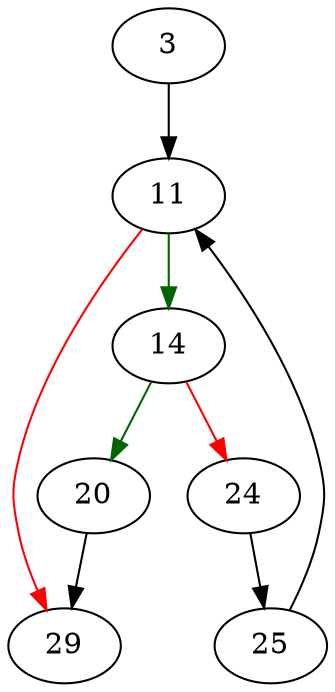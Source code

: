 strict digraph "sqlite3RenameTokenRemap" {
	// Node definitions.
	3 [entry=true];
	11;
	14;
	29;
	20;
	24;
	25;

	// Edge definitions.
	3 -> 11;
	11 -> 14 [
		color=darkgreen
		cond=true
	];
	11 -> 29 [
		color=red
		cond=false
	];
	14 -> 20 [
		color=darkgreen
		cond=true
	];
	14 -> 24 [
		color=red
		cond=false
	];
	20 -> 29;
	24 -> 25;
	25 -> 11;
}